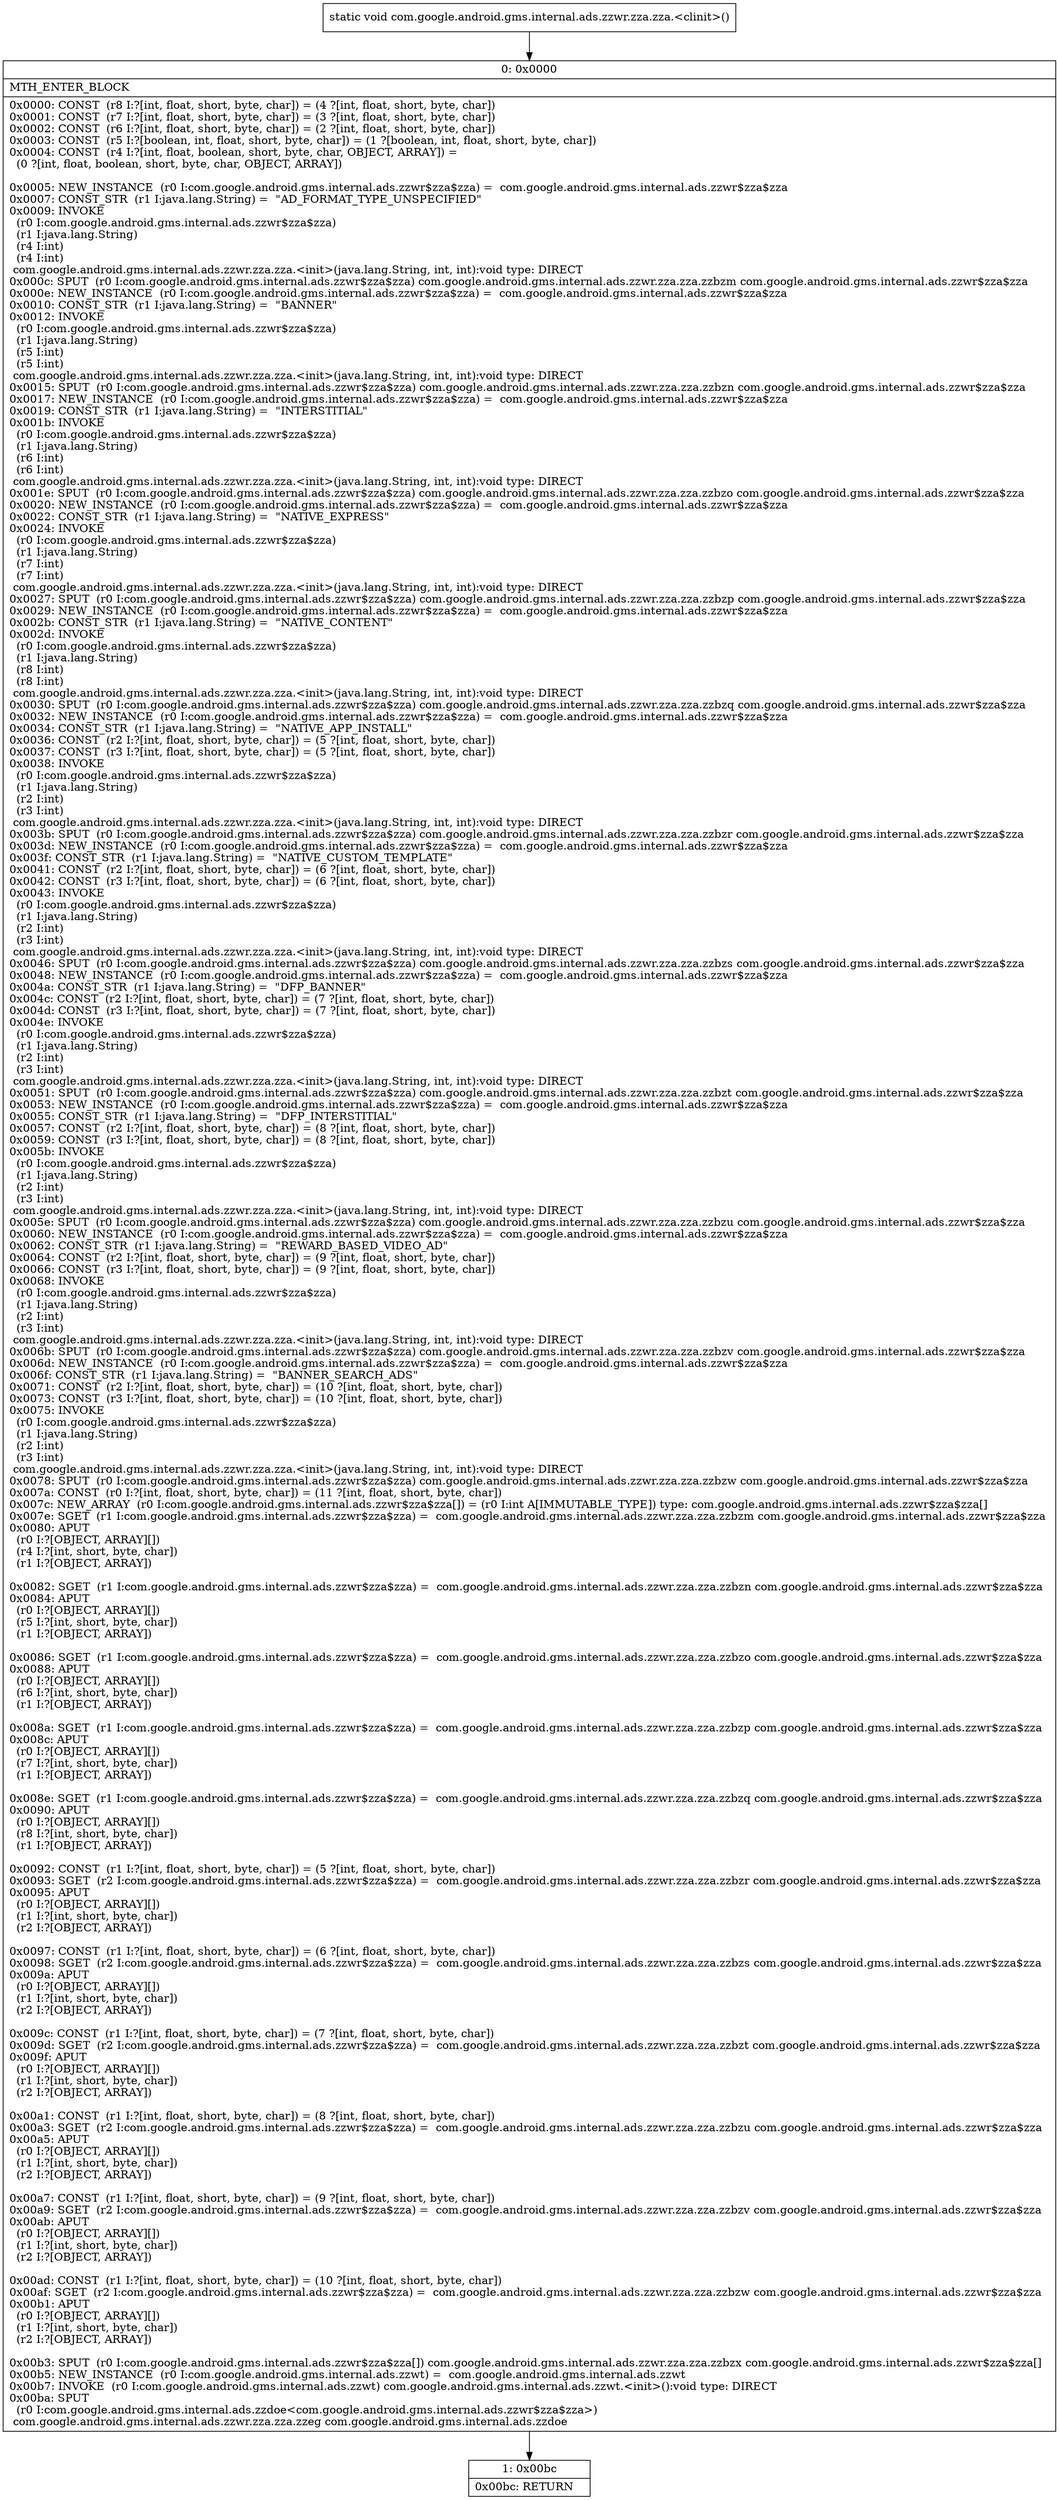 digraph "CFG forcom.google.android.gms.internal.ads.zzwr.zza.zza.\<clinit\>()V" {
Node_0 [shape=record,label="{0\:\ 0x0000|MTH_ENTER_BLOCK\l|0x0000: CONST  (r8 I:?[int, float, short, byte, char]) = (4 ?[int, float, short, byte, char]) \l0x0001: CONST  (r7 I:?[int, float, short, byte, char]) = (3 ?[int, float, short, byte, char]) \l0x0002: CONST  (r6 I:?[int, float, short, byte, char]) = (2 ?[int, float, short, byte, char]) \l0x0003: CONST  (r5 I:?[boolean, int, float, short, byte, char]) = (1 ?[boolean, int, float, short, byte, char]) \l0x0004: CONST  (r4 I:?[int, float, boolean, short, byte, char, OBJECT, ARRAY]) = \l  (0 ?[int, float, boolean, short, byte, char, OBJECT, ARRAY])\l \l0x0005: NEW_INSTANCE  (r0 I:com.google.android.gms.internal.ads.zzwr$zza$zza) =  com.google.android.gms.internal.ads.zzwr$zza$zza \l0x0007: CONST_STR  (r1 I:java.lang.String) =  \"AD_FORMAT_TYPE_UNSPECIFIED\" \l0x0009: INVOKE  \l  (r0 I:com.google.android.gms.internal.ads.zzwr$zza$zza)\l  (r1 I:java.lang.String)\l  (r4 I:int)\l  (r4 I:int)\l com.google.android.gms.internal.ads.zzwr.zza.zza.\<init\>(java.lang.String, int, int):void type: DIRECT \l0x000c: SPUT  (r0 I:com.google.android.gms.internal.ads.zzwr$zza$zza) com.google.android.gms.internal.ads.zzwr.zza.zza.zzbzm com.google.android.gms.internal.ads.zzwr$zza$zza \l0x000e: NEW_INSTANCE  (r0 I:com.google.android.gms.internal.ads.zzwr$zza$zza) =  com.google.android.gms.internal.ads.zzwr$zza$zza \l0x0010: CONST_STR  (r1 I:java.lang.String) =  \"BANNER\" \l0x0012: INVOKE  \l  (r0 I:com.google.android.gms.internal.ads.zzwr$zza$zza)\l  (r1 I:java.lang.String)\l  (r5 I:int)\l  (r5 I:int)\l com.google.android.gms.internal.ads.zzwr.zza.zza.\<init\>(java.lang.String, int, int):void type: DIRECT \l0x0015: SPUT  (r0 I:com.google.android.gms.internal.ads.zzwr$zza$zza) com.google.android.gms.internal.ads.zzwr.zza.zza.zzbzn com.google.android.gms.internal.ads.zzwr$zza$zza \l0x0017: NEW_INSTANCE  (r0 I:com.google.android.gms.internal.ads.zzwr$zza$zza) =  com.google.android.gms.internal.ads.zzwr$zza$zza \l0x0019: CONST_STR  (r1 I:java.lang.String) =  \"INTERSTITIAL\" \l0x001b: INVOKE  \l  (r0 I:com.google.android.gms.internal.ads.zzwr$zza$zza)\l  (r1 I:java.lang.String)\l  (r6 I:int)\l  (r6 I:int)\l com.google.android.gms.internal.ads.zzwr.zza.zza.\<init\>(java.lang.String, int, int):void type: DIRECT \l0x001e: SPUT  (r0 I:com.google.android.gms.internal.ads.zzwr$zza$zza) com.google.android.gms.internal.ads.zzwr.zza.zza.zzbzo com.google.android.gms.internal.ads.zzwr$zza$zza \l0x0020: NEW_INSTANCE  (r0 I:com.google.android.gms.internal.ads.zzwr$zza$zza) =  com.google.android.gms.internal.ads.zzwr$zza$zza \l0x0022: CONST_STR  (r1 I:java.lang.String) =  \"NATIVE_EXPRESS\" \l0x0024: INVOKE  \l  (r0 I:com.google.android.gms.internal.ads.zzwr$zza$zza)\l  (r1 I:java.lang.String)\l  (r7 I:int)\l  (r7 I:int)\l com.google.android.gms.internal.ads.zzwr.zza.zza.\<init\>(java.lang.String, int, int):void type: DIRECT \l0x0027: SPUT  (r0 I:com.google.android.gms.internal.ads.zzwr$zza$zza) com.google.android.gms.internal.ads.zzwr.zza.zza.zzbzp com.google.android.gms.internal.ads.zzwr$zza$zza \l0x0029: NEW_INSTANCE  (r0 I:com.google.android.gms.internal.ads.zzwr$zza$zza) =  com.google.android.gms.internal.ads.zzwr$zza$zza \l0x002b: CONST_STR  (r1 I:java.lang.String) =  \"NATIVE_CONTENT\" \l0x002d: INVOKE  \l  (r0 I:com.google.android.gms.internal.ads.zzwr$zza$zza)\l  (r1 I:java.lang.String)\l  (r8 I:int)\l  (r8 I:int)\l com.google.android.gms.internal.ads.zzwr.zza.zza.\<init\>(java.lang.String, int, int):void type: DIRECT \l0x0030: SPUT  (r0 I:com.google.android.gms.internal.ads.zzwr$zza$zza) com.google.android.gms.internal.ads.zzwr.zza.zza.zzbzq com.google.android.gms.internal.ads.zzwr$zza$zza \l0x0032: NEW_INSTANCE  (r0 I:com.google.android.gms.internal.ads.zzwr$zza$zza) =  com.google.android.gms.internal.ads.zzwr$zza$zza \l0x0034: CONST_STR  (r1 I:java.lang.String) =  \"NATIVE_APP_INSTALL\" \l0x0036: CONST  (r2 I:?[int, float, short, byte, char]) = (5 ?[int, float, short, byte, char]) \l0x0037: CONST  (r3 I:?[int, float, short, byte, char]) = (5 ?[int, float, short, byte, char]) \l0x0038: INVOKE  \l  (r0 I:com.google.android.gms.internal.ads.zzwr$zza$zza)\l  (r1 I:java.lang.String)\l  (r2 I:int)\l  (r3 I:int)\l com.google.android.gms.internal.ads.zzwr.zza.zza.\<init\>(java.lang.String, int, int):void type: DIRECT \l0x003b: SPUT  (r0 I:com.google.android.gms.internal.ads.zzwr$zza$zza) com.google.android.gms.internal.ads.zzwr.zza.zza.zzbzr com.google.android.gms.internal.ads.zzwr$zza$zza \l0x003d: NEW_INSTANCE  (r0 I:com.google.android.gms.internal.ads.zzwr$zza$zza) =  com.google.android.gms.internal.ads.zzwr$zza$zza \l0x003f: CONST_STR  (r1 I:java.lang.String) =  \"NATIVE_CUSTOM_TEMPLATE\" \l0x0041: CONST  (r2 I:?[int, float, short, byte, char]) = (6 ?[int, float, short, byte, char]) \l0x0042: CONST  (r3 I:?[int, float, short, byte, char]) = (6 ?[int, float, short, byte, char]) \l0x0043: INVOKE  \l  (r0 I:com.google.android.gms.internal.ads.zzwr$zza$zza)\l  (r1 I:java.lang.String)\l  (r2 I:int)\l  (r3 I:int)\l com.google.android.gms.internal.ads.zzwr.zza.zza.\<init\>(java.lang.String, int, int):void type: DIRECT \l0x0046: SPUT  (r0 I:com.google.android.gms.internal.ads.zzwr$zza$zza) com.google.android.gms.internal.ads.zzwr.zza.zza.zzbzs com.google.android.gms.internal.ads.zzwr$zza$zza \l0x0048: NEW_INSTANCE  (r0 I:com.google.android.gms.internal.ads.zzwr$zza$zza) =  com.google.android.gms.internal.ads.zzwr$zza$zza \l0x004a: CONST_STR  (r1 I:java.lang.String) =  \"DFP_BANNER\" \l0x004c: CONST  (r2 I:?[int, float, short, byte, char]) = (7 ?[int, float, short, byte, char]) \l0x004d: CONST  (r3 I:?[int, float, short, byte, char]) = (7 ?[int, float, short, byte, char]) \l0x004e: INVOKE  \l  (r0 I:com.google.android.gms.internal.ads.zzwr$zza$zza)\l  (r1 I:java.lang.String)\l  (r2 I:int)\l  (r3 I:int)\l com.google.android.gms.internal.ads.zzwr.zza.zza.\<init\>(java.lang.String, int, int):void type: DIRECT \l0x0051: SPUT  (r0 I:com.google.android.gms.internal.ads.zzwr$zza$zza) com.google.android.gms.internal.ads.zzwr.zza.zza.zzbzt com.google.android.gms.internal.ads.zzwr$zza$zza \l0x0053: NEW_INSTANCE  (r0 I:com.google.android.gms.internal.ads.zzwr$zza$zza) =  com.google.android.gms.internal.ads.zzwr$zza$zza \l0x0055: CONST_STR  (r1 I:java.lang.String) =  \"DFP_INTERSTITIAL\" \l0x0057: CONST  (r2 I:?[int, float, short, byte, char]) = (8 ?[int, float, short, byte, char]) \l0x0059: CONST  (r3 I:?[int, float, short, byte, char]) = (8 ?[int, float, short, byte, char]) \l0x005b: INVOKE  \l  (r0 I:com.google.android.gms.internal.ads.zzwr$zza$zza)\l  (r1 I:java.lang.String)\l  (r2 I:int)\l  (r3 I:int)\l com.google.android.gms.internal.ads.zzwr.zza.zza.\<init\>(java.lang.String, int, int):void type: DIRECT \l0x005e: SPUT  (r0 I:com.google.android.gms.internal.ads.zzwr$zza$zza) com.google.android.gms.internal.ads.zzwr.zza.zza.zzbzu com.google.android.gms.internal.ads.zzwr$zza$zza \l0x0060: NEW_INSTANCE  (r0 I:com.google.android.gms.internal.ads.zzwr$zza$zza) =  com.google.android.gms.internal.ads.zzwr$zza$zza \l0x0062: CONST_STR  (r1 I:java.lang.String) =  \"REWARD_BASED_VIDEO_AD\" \l0x0064: CONST  (r2 I:?[int, float, short, byte, char]) = (9 ?[int, float, short, byte, char]) \l0x0066: CONST  (r3 I:?[int, float, short, byte, char]) = (9 ?[int, float, short, byte, char]) \l0x0068: INVOKE  \l  (r0 I:com.google.android.gms.internal.ads.zzwr$zza$zza)\l  (r1 I:java.lang.String)\l  (r2 I:int)\l  (r3 I:int)\l com.google.android.gms.internal.ads.zzwr.zza.zza.\<init\>(java.lang.String, int, int):void type: DIRECT \l0x006b: SPUT  (r0 I:com.google.android.gms.internal.ads.zzwr$zza$zza) com.google.android.gms.internal.ads.zzwr.zza.zza.zzbzv com.google.android.gms.internal.ads.zzwr$zza$zza \l0x006d: NEW_INSTANCE  (r0 I:com.google.android.gms.internal.ads.zzwr$zza$zza) =  com.google.android.gms.internal.ads.zzwr$zza$zza \l0x006f: CONST_STR  (r1 I:java.lang.String) =  \"BANNER_SEARCH_ADS\" \l0x0071: CONST  (r2 I:?[int, float, short, byte, char]) = (10 ?[int, float, short, byte, char]) \l0x0073: CONST  (r3 I:?[int, float, short, byte, char]) = (10 ?[int, float, short, byte, char]) \l0x0075: INVOKE  \l  (r0 I:com.google.android.gms.internal.ads.zzwr$zza$zza)\l  (r1 I:java.lang.String)\l  (r2 I:int)\l  (r3 I:int)\l com.google.android.gms.internal.ads.zzwr.zza.zza.\<init\>(java.lang.String, int, int):void type: DIRECT \l0x0078: SPUT  (r0 I:com.google.android.gms.internal.ads.zzwr$zza$zza) com.google.android.gms.internal.ads.zzwr.zza.zza.zzbzw com.google.android.gms.internal.ads.zzwr$zza$zza \l0x007a: CONST  (r0 I:?[int, float, short, byte, char]) = (11 ?[int, float, short, byte, char]) \l0x007c: NEW_ARRAY  (r0 I:com.google.android.gms.internal.ads.zzwr$zza$zza[]) = (r0 I:int A[IMMUTABLE_TYPE]) type: com.google.android.gms.internal.ads.zzwr$zza$zza[] \l0x007e: SGET  (r1 I:com.google.android.gms.internal.ads.zzwr$zza$zza) =  com.google.android.gms.internal.ads.zzwr.zza.zza.zzbzm com.google.android.gms.internal.ads.zzwr$zza$zza \l0x0080: APUT  \l  (r0 I:?[OBJECT, ARRAY][])\l  (r4 I:?[int, short, byte, char])\l  (r1 I:?[OBJECT, ARRAY])\l \l0x0082: SGET  (r1 I:com.google.android.gms.internal.ads.zzwr$zza$zza) =  com.google.android.gms.internal.ads.zzwr.zza.zza.zzbzn com.google.android.gms.internal.ads.zzwr$zza$zza \l0x0084: APUT  \l  (r0 I:?[OBJECT, ARRAY][])\l  (r5 I:?[int, short, byte, char])\l  (r1 I:?[OBJECT, ARRAY])\l \l0x0086: SGET  (r1 I:com.google.android.gms.internal.ads.zzwr$zza$zza) =  com.google.android.gms.internal.ads.zzwr.zza.zza.zzbzo com.google.android.gms.internal.ads.zzwr$zza$zza \l0x0088: APUT  \l  (r0 I:?[OBJECT, ARRAY][])\l  (r6 I:?[int, short, byte, char])\l  (r1 I:?[OBJECT, ARRAY])\l \l0x008a: SGET  (r1 I:com.google.android.gms.internal.ads.zzwr$zza$zza) =  com.google.android.gms.internal.ads.zzwr.zza.zza.zzbzp com.google.android.gms.internal.ads.zzwr$zza$zza \l0x008c: APUT  \l  (r0 I:?[OBJECT, ARRAY][])\l  (r7 I:?[int, short, byte, char])\l  (r1 I:?[OBJECT, ARRAY])\l \l0x008e: SGET  (r1 I:com.google.android.gms.internal.ads.zzwr$zza$zza) =  com.google.android.gms.internal.ads.zzwr.zza.zza.zzbzq com.google.android.gms.internal.ads.zzwr$zza$zza \l0x0090: APUT  \l  (r0 I:?[OBJECT, ARRAY][])\l  (r8 I:?[int, short, byte, char])\l  (r1 I:?[OBJECT, ARRAY])\l \l0x0092: CONST  (r1 I:?[int, float, short, byte, char]) = (5 ?[int, float, short, byte, char]) \l0x0093: SGET  (r2 I:com.google.android.gms.internal.ads.zzwr$zza$zza) =  com.google.android.gms.internal.ads.zzwr.zza.zza.zzbzr com.google.android.gms.internal.ads.zzwr$zza$zza \l0x0095: APUT  \l  (r0 I:?[OBJECT, ARRAY][])\l  (r1 I:?[int, short, byte, char])\l  (r2 I:?[OBJECT, ARRAY])\l \l0x0097: CONST  (r1 I:?[int, float, short, byte, char]) = (6 ?[int, float, short, byte, char]) \l0x0098: SGET  (r2 I:com.google.android.gms.internal.ads.zzwr$zza$zza) =  com.google.android.gms.internal.ads.zzwr.zza.zza.zzbzs com.google.android.gms.internal.ads.zzwr$zza$zza \l0x009a: APUT  \l  (r0 I:?[OBJECT, ARRAY][])\l  (r1 I:?[int, short, byte, char])\l  (r2 I:?[OBJECT, ARRAY])\l \l0x009c: CONST  (r1 I:?[int, float, short, byte, char]) = (7 ?[int, float, short, byte, char]) \l0x009d: SGET  (r2 I:com.google.android.gms.internal.ads.zzwr$zza$zza) =  com.google.android.gms.internal.ads.zzwr.zza.zza.zzbzt com.google.android.gms.internal.ads.zzwr$zza$zza \l0x009f: APUT  \l  (r0 I:?[OBJECT, ARRAY][])\l  (r1 I:?[int, short, byte, char])\l  (r2 I:?[OBJECT, ARRAY])\l \l0x00a1: CONST  (r1 I:?[int, float, short, byte, char]) = (8 ?[int, float, short, byte, char]) \l0x00a3: SGET  (r2 I:com.google.android.gms.internal.ads.zzwr$zza$zza) =  com.google.android.gms.internal.ads.zzwr.zza.zza.zzbzu com.google.android.gms.internal.ads.zzwr$zza$zza \l0x00a5: APUT  \l  (r0 I:?[OBJECT, ARRAY][])\l  (r1 I:?[int, short, byte, char])\l  (r2 I:?[OBJECT, ARRAY])\l \l0x00a7: CONST  (r1 I:?[int, float, short, byte, char]) = (9 ?[int, float, short, byte, char]) \l0x00a9: SGET  (r2 I:com.google.android.gms.internal.ads.zzwr$zza$zza) =  com.google.android.gms.internal.ads.zzwr.zza.zza.zzbzv com.google.android.gms.internal.ads.zzwr$zza$zza \l0x00ab: APUT  \l  (r0 I:?[OBJECT, ARRAY][])\l  (r1 I:?[int, short, byte, char])\l  (r2 I:?[OBJECT, ARRAY])\l \l0x00ad: CONST  (r1 I:?[int, float, short, byte, char]) = (10 ?[int, float, short, byte, char]) \l0x00af: SGET  (r2 I:com.google.android.gms.internal.ads.zzwr$zza$zza) =  com.google.android.gms.internal.ads.zzwr.zza.zza.zzbzw com.google.android.gms.internal.ads.zzwr$zza$zza \l0x00b1: APUT  \l  (r0 I:?[OBJECT, ARRAY][])\l  (r1 I:?[int, short, byte, char])\l  (r2 I:?[OBJECT, ARRAY])\l \l0x00b3: SPUT  (r0 I:com.google.android.gms.internal.ads.zzwr$zza$zza[]) com.google.android.gms.internal.ads.zzwr.zza.zza.zzbzx com.google.android.gms.internal.ads.zzwr$zza$zza[] \l0x00b5: NEW_INSTANCE  (r0 I:com.google.android.gms.internal.ads.zzwt) =  com.google.android.gms.internal.ads.zzwt \l0x00b7: INVOKE  (r0 I:com.google.android.gms.internal.ads.zzwt) com.google.android.gms.internal.ads.zzwt.\<init\>():void type: DIRECT \l0x00ba: SPUT  \l  (r0 I:com.google.android.gms.internal.ads.zzdoe\<com.google.android.gms.internal.ads.zzwr$zza$zza\>)\l com.google.android.gms.internal.ads.zzwr.zza.zza.zzeg com.google.android.gms.internal.ads.zzdoe \l}"];
Node_1 [shape=record,label="{1\:\ 0x00bc|0x00bc: RETURN   \l}"];
MethodNode[shape=record,label="{static void com.google.android.gms.internal.ads.zzwr.zza.zza.\<clinit\>() }"];
MethodNode -> Node_0;
Node_0 -> Node_1;
}

